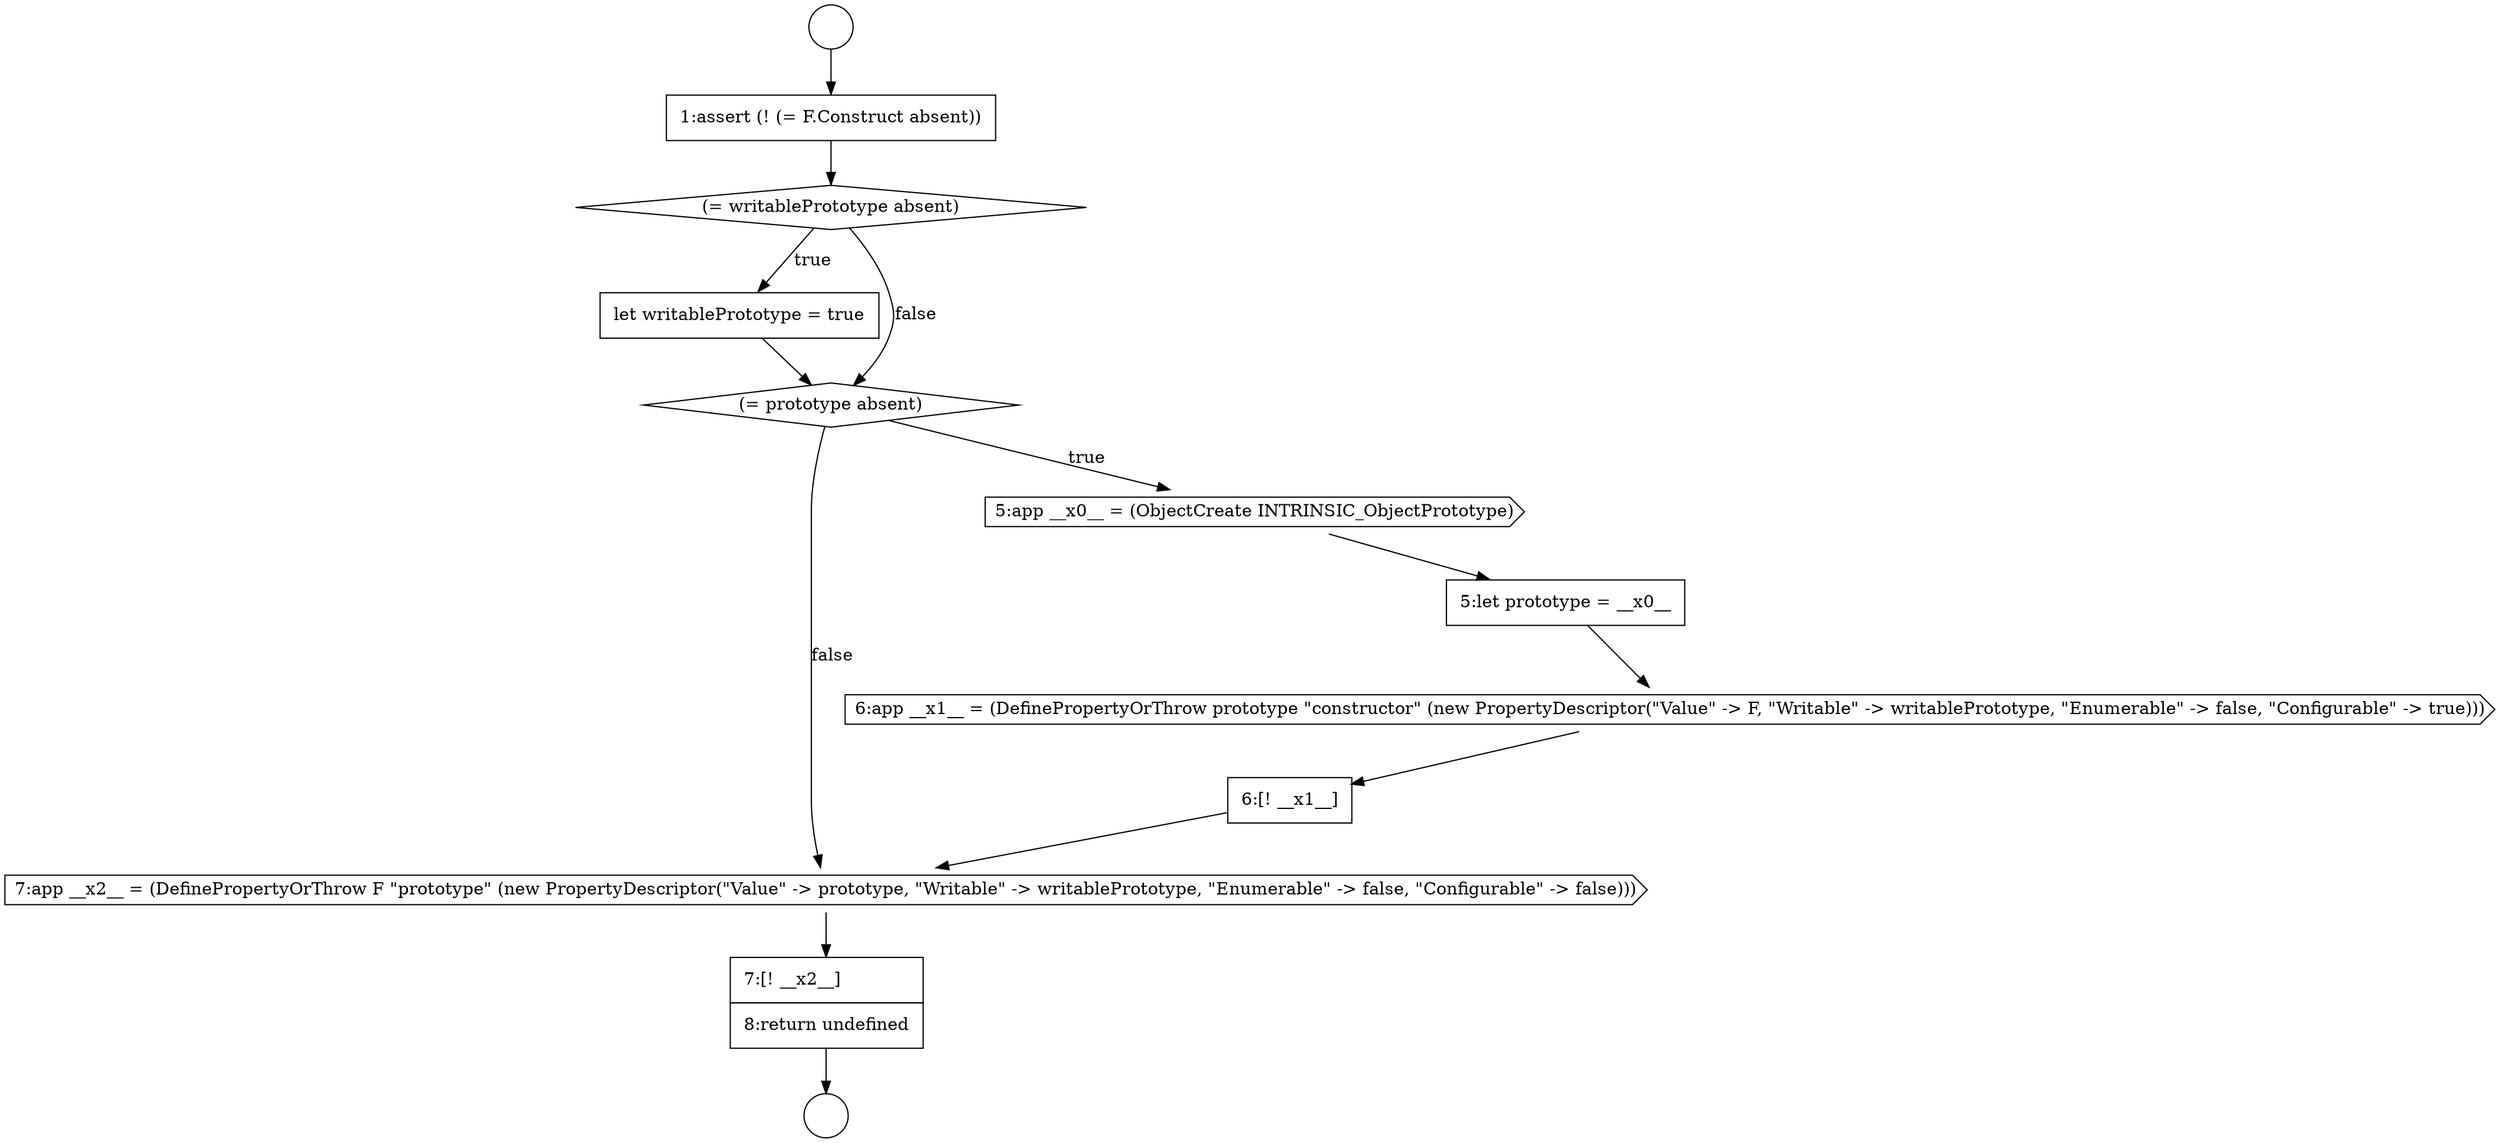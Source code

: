 digraph {
  node1879 [shape=circle label=" " color="black" fillcolor="white" style=filled]
  node1882 [shape=diamond, label=<<font color="black">(= writablePrototype absent)</font>> color="black" fillcolor="white" style=filled]
  node1887 [shape=cds, label=<<font color="black">6:app __x1__ = (DefinePropertyOrThrow prototype &quot;constructor&quot; (new PropertyDescriptor(&quot;Value&quot; -&gt; F, &quot;Writable&quot; -&gt; writablePrototype, &quot;Enumerable&quot; -&gt; false, &quot;Configurable&quot; -&gt; true)))</font>> color="black" fillcolor="white" style=filled]
  node1890 [shape=none, margin=0, label=<<font color="black">
    <table border="0" cellborder="1" cellspacing="0" cellpadding="10">
      <tr><td align="left">7:[! __x2__]</td></tr>
      <tr><td align="left">8:return undefined</td></tr>
    </table>
  </font>> color="black" fillcolor="white" style=filled]
  node1886 [shape=none, margin=0, label=<<font color="black">
    <table border="0" cellborder="1" cellspacing="0" cellpadding="10">
      <tr><td align="left">5:let prototype = __x0__</td></tr>
    </table>
  </font>> color="black" fillcolor="white" style=filled]
  node1883 [shape=none, margin=0, label=<<font color="black">
    <table border="0" cellborder="1" cellspacing="0" cellpadding="10">
      <tr><td align="left">let writablePrototype = true</td></tr>
    </table>
  </font>> color="black" fillcolor="white" style=filled]
  node1888 [shape=none, margin=0, label=<<font color="black">
    <table border="0" cellborder="1" cellspacing="0" cellpadding="10">
      <tr><td align="left">6:[! __x1__]</td></tr>
    </table>
  </font>> color="black" fillcolor="white" style=filled]
  node1889 [shape=cds, label=<<font color="black">7:app __x2__ = (DefinePropertyOrThrow F &quot;prototype&quot; (new PropertyDescriptor(&quot;Value&quot; -&gt; prototype, &quot;Writable&quot; -&gt; writablePrototype, &quot;Enumerable&quot; -&gt; false, &quot;Configurable&quot; -&gt; false)))</font>> color="black" fillcolor="white" style=filled]
  node1884 [shape=diamond, label=<<font color="black">(= prototype absent)</font>> color="black" fillcolor="white" style=filled]
  node1881 [shape=none, margin=0, label=<<font color="black">
    <table border="0" cellborder="1" cellspacing="0" cellpadding="10">
      <tr><td align="left">1:assert (! (= F.Construct absent))</td></tr>
    </table>
  </font>> color="black" fillcolor="white" style=filled]
  node1880 [shape=circle label=" " color="black" fillcolor="white" style=filled]
  node1885 [shape=cds, label=<<font color="black">5:app __x0__ = (ObjectCreate INTRINSIC_ObjectPrototype)</font>> color="black" fillcolor="white" style=filled]
  node1884 -> node1885 [label=<<font color="black">true</font>> color="black"]
  node1884 -> node1889 [label=<<font color="black">false</font>> color="black"]
  node1881 -> node1882 [ color="black"]
  node1889 -> node1890 [ color="black"]
  node1890 -> node1880 [ color="black"]
  node1885 -> node1886 [ color="black"]
  node1883 -> node1884 [ color="black"]
  node1888 -> node1889 [ color="black"]
  node1879 -> node1881 [ color="black"]
  node1886 -> node1887 [ color="black"]
  node1887 -> node1888 [ color="black"]
  node1882 -> node1883 [label=<<font color="black">true</font>> color="black"]
  node1882 -> node1884 [label=<<font color="black">false</font>> color="black"]
}
